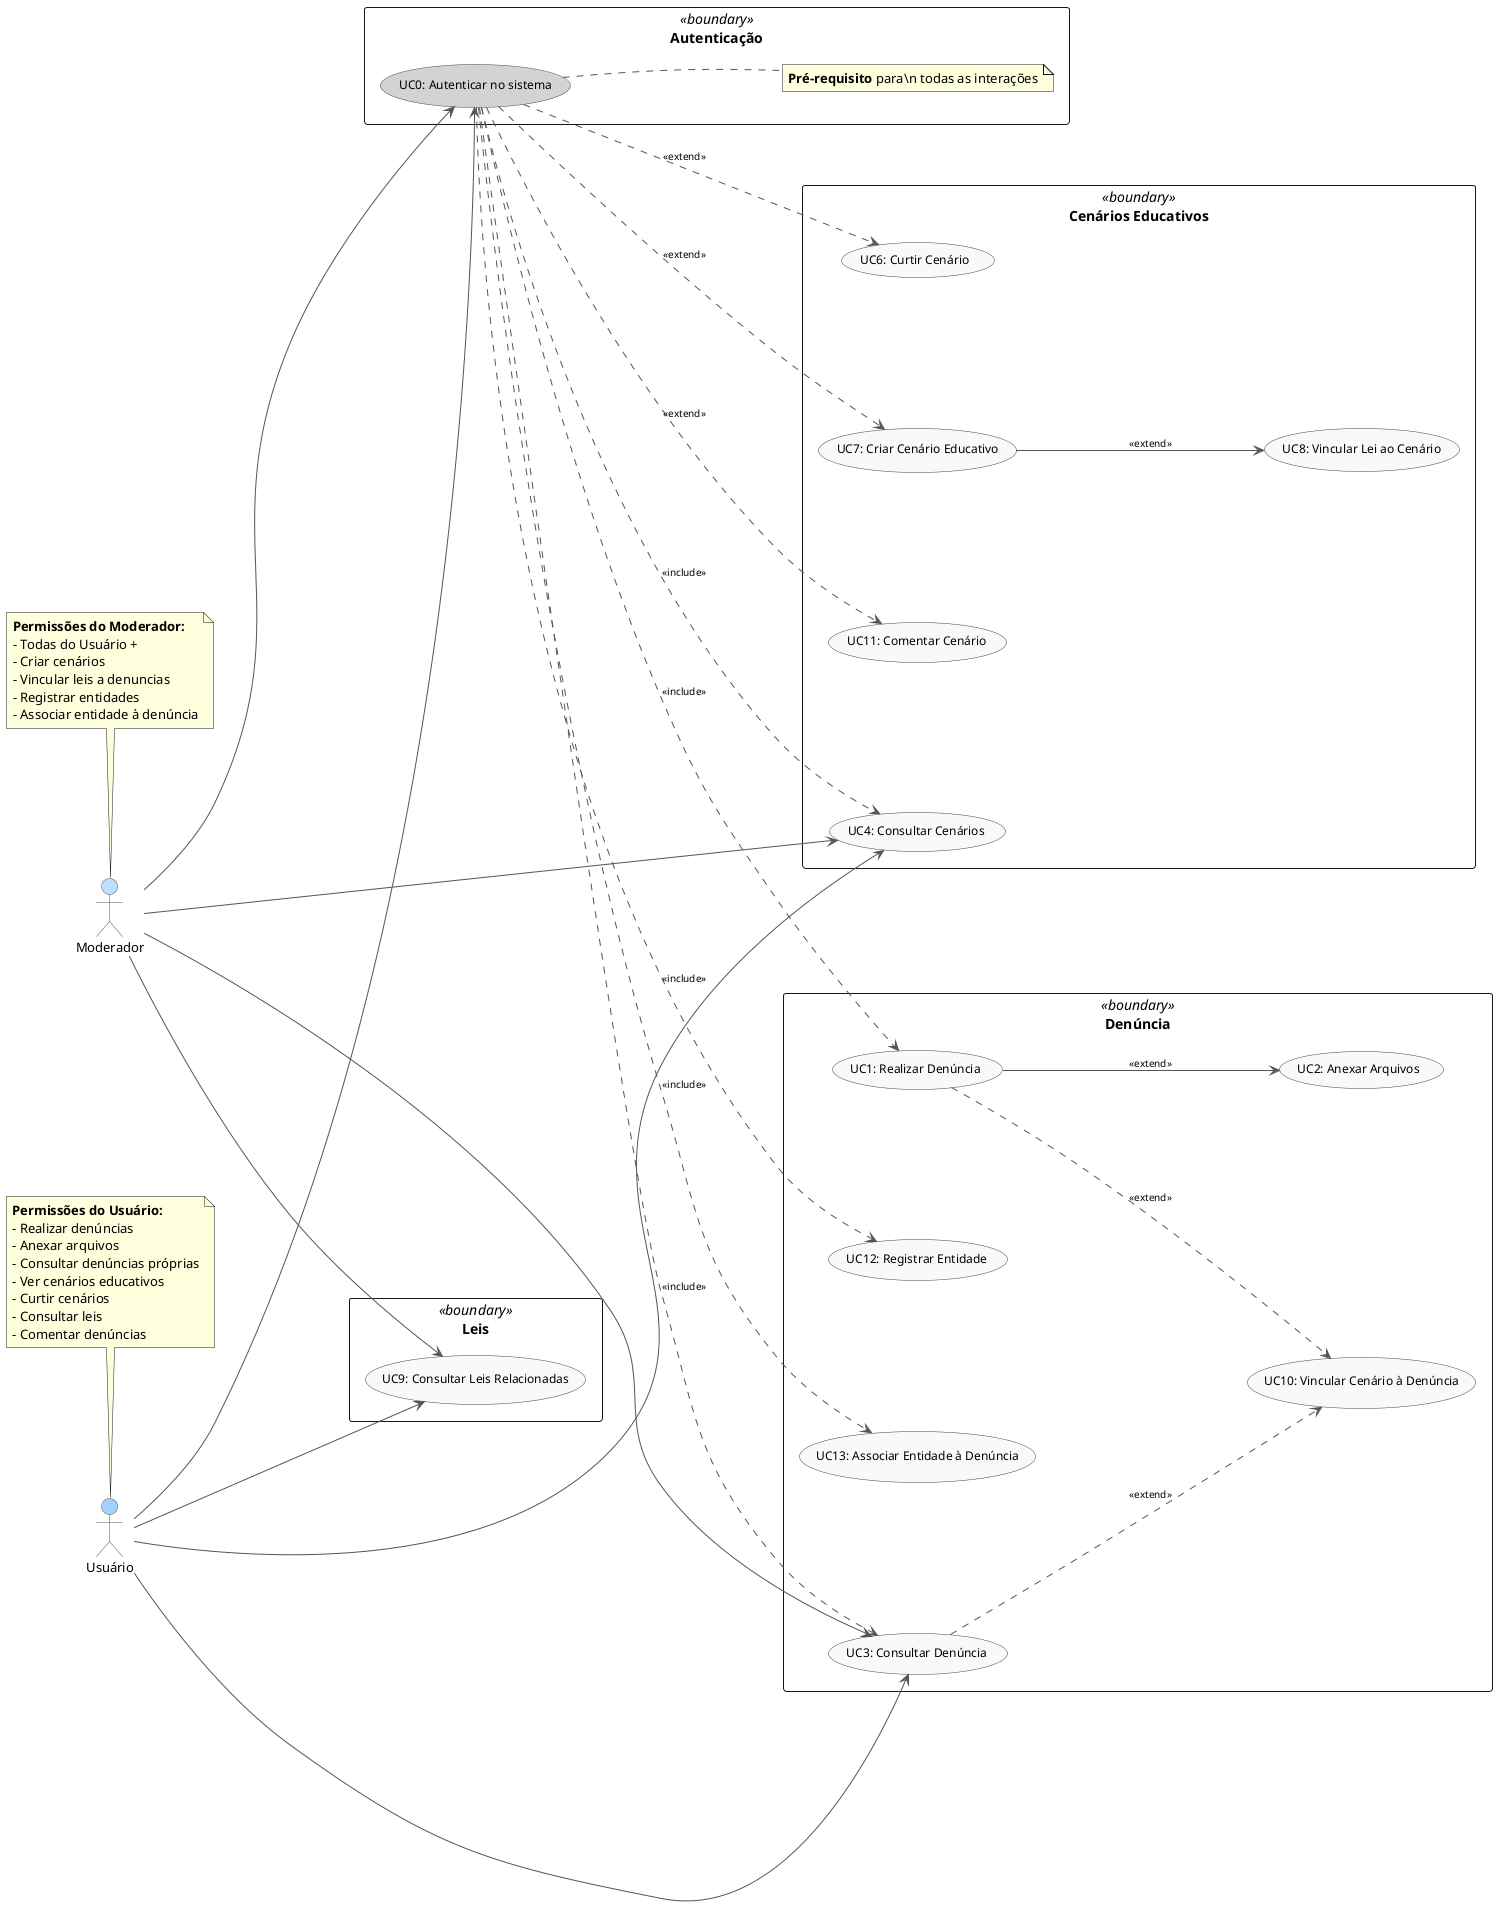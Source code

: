 @startuml
!pragma useVerticalIf on
skinparam Nodesep 150
skinparam Ranksep 150

skinparam usecase {
    BackgroundColor #F9F9F9
    BorderColor #444444
    FontSize 12
    ArrowColor #555555
    ArrowFontSize 10
}

skinparam actor {
    BackgroundColor #F9F9F9
    BorderColor #555555
    FontSize 13
}

left to right direction

' ##### ACTORES #####
actor "Usuário" as u #A2D2FF
actor "Moderador" as m #BDE0FE

' ##### AUTENTICAÇÃO #####
rectangle "Autenticação" <<boundary>> {
    (UC0: Autenticar no sistema) as uc0 #LightGray
    note right of uc0
      <b>Pré-requisito</b> para\n todas as interações
    end note
}

' ##### DENÚNCIA #####
rectangle "Denúncia" <<boundary>> {
    (UC1: Realizar Denúncia) as uc1
    (UC2: Anexar Arquivos) as uc2
    (UC3: Consultar Denúncia) as uc3
    (UC10: Vincular Cenário à Denúncia) as uc10
    (UC12: Registrar Entidade) as uc12
    (UC13: Associar Entidade à Denúncia) as uc13
}

' ##### CENÁRIOS EDUCATIVOS #####
rectangle "Cenários Educativos" <<boundary>> {
    (UC4: Consultar Cenários) as uc4
    (UC6: Curtir Cenário) as uc6
    (UC7: Criar Cenário Educativo) as uc7
    (UC8: Vincular Lei ao Cenário) as uc8
    (UC11: Comentar Cenário) as uc11
}

' ##### LEGISLAÇÃO #####
rectangle "Leis" <<boundary>> {
    (UC9: Consultar Leis Relacionadas) as uc9
}

' Usuário
u --> uc0
u --> uc3
u --> uc4
u --> uc9
uc1 --> uc2 : <<extend>>
uc0 .down.> uc1 : <<include>>
uc0 .down.> uc4 : <<include>>
uc0 .down.> uc3 : <<include>>
uc1 .down.> uc10 : <<extend>>
uc3 .down.> uc10 : <<extend>>
uc0 .down.> uc11 : <<extend>>

' Moderador
m --> uc0
m --> uc4
m --> uc3
m --> uc9
uc7 --> uc8 : <<extend>>
uc0 .down.> uc7 : <<extend>>
uc0 .down.> uc6 : <<extend>>
uc0 .down.> uc12 : <<include>>
uc0 .down.> uc13 : <<include>>

note top of u
  <b>Permissões do Usuário:</b>
  - Realizar denúncias
  - Anexar arquivos
  - Consultar denúncias próprias
  - Ver cenários educativos
  - Curtir cenários
  - Consultar leis
  - Comentar denúncias
end note

note top of m
  <b>Permissões do Moderador:</b>
  - Todas do Usuário +
  - Criar cenários
  - Vincular leis a denuncias
  - Registrar entidades
  - Associar entidade à denúncia
end note
@enduml
